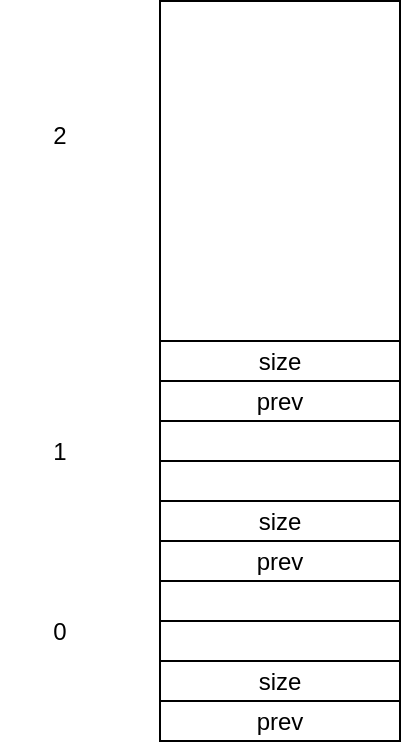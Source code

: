 <mxfile version="17.4.4" type="github">
  <diagram id="VY85fH9sjpnCF7EAXOxU" name="第 1 页">
    <mxGraphModel dx="652" dy="464" grid="1" gridSize="10" guides="1" tooltips="1" connect="1" arrows="1" fold="1" page="1" pageScale="1" pageWidth="827" pageHeight="1169" math="0" shadow="0">
      <root>
        <mxCell id="0" />
        <mxCell id="1" parent="0" />
        <mxCell id="16eC_LZ5tSBr5Gs4ktuF-3" value="" style="rounded=0;whiteSpace=wrap;html=1;" vertex="1" parent="1">
          <mxGeometry x="400" y="137.5" width="120" height="170" as="geometry" />
        </mxCell>
        <mxCell id="16eC_LZ5tSBr5Gs4ktuF-5" value="prev" style="rounded=0;whiteSpace=wrap;html=1;" vertex="1" parent="1">
          <mxGeometry x="400" y="487.5" width="120" height="20" as="geometry" />
        </mxCell>
        <mxCell id="16eC_LZ5tSBr5Gs4ktuF-7" value="size" style="rounded=0;whiteSpace=wrap;html=1;" vertex="1" parent="1">
          <mxGeometry x="400" y="467.5" width="120" height="20" as="geometry" />
        </mxCell>
        <mxCell id="16eC_LZ5tSBr5Gs4ktuF-8" value="&lt;span&gt;prev&lt;/span&gt;" style="rounded=0;whiteSpace=wrap;html=1;" vertex="1" parent="1">
          <mxGeometry x="400" y="407.5" width="120" height="20" as="geometry" />
        </mxCell>
        <mxCell id="16eC_LZ5tSBr5Gs4ktuF-9" value="&lt;span&gt;size&lt;/span&gt;" style="rounded=0;whiteSpace=wrap;html=1;" vertex="1" parent="1">
          <mxGeometry x="400" y="387.5" width="120" height="20" as="geometry" />
        </mxCell>
        <mxCell id="16eC_LZ5tSBr5Gs4ktuF-10" value="0" style="text;html=1;strokeColor=none;fillColor=none;align=center;verticalAlign=middle;whiteSpace=wrap;rounded=0;" vertex="1" parent="1">
          <mxGeometry x="320" y="437.5" width="60" height="30" as="geometry" />
        </mxCell>
        <mxCell id="16eC_LZ5tSBr5Gs4ktuF-11" value="1" style="text;html=1;strokeColor=none;fillColor=none;align=center;verticalAlign=middle;whiteSpace=wrap;rounded=0;" vertex="1" parent="1">
          <mxGeometry x="320" y="347.5" width="60" height="30" as="geometry" />
        </mxCell>
        <mxCell id="16eC_LZ5tSBr5Gs4ktuF-13" value="&lt;span&gt;prev&lt;/span&gt;" style="rounded=0;whiteSpace=wrap;html=1;" vertex="1" parent="1">
          <mxGeometry x="400" y="327.5" width="120" height="20" as="geometry" />
        </mxCell>
        <mxCell id="16eC_LZ5tSBr5Gs4ktuF-14" value="&lt;span&gt;size&lt;/span&gt;" style="rounded=0;whiteSpace=wrap;html=1;" vertex="1" parent="1">
          <mxGeometry x="400" y="307.5" width="120" height="20" as="geometry" />
        </mxCell>
        <mxCell id="16eC_LZ5tSBr5Gs4ktuF-15" value="2" style="text;html=1;strokeColor=none;fillColor=none;align=center;verticalAlign=middle;whiteSpace=wrap;rounded=0;" vertex="1" parent="1">
          <mxGeometry x="320" y="190" width="60" height="30" as="geometry" />
        </mxCell>
        <mxCell id="16eC_LZ5tSBr5Gs4ktuF-16" value="" style="rounded=0;whiteSpace=wrap;html=1;" vertex="1" parent="1">
          <mxGeometry x="400" y="347.5" width="120" height="20" as="geometry" />
        </mxCell>
        <mxCell id="16eC_LZ5tSBr5Gs4ktuF-17" value="" style="rounded=0;whiteSpace=wrap;html=1;" vertex="1" parent="1">
          <mxGeometry x="400" y="367.5" width="120" height="20" as="geometry" />
        </mxCell>
        <mxCell id="16eC_LZ5tSBr5Gs4ktuF-26" value="" style="rounded=0;whiteSpace=wrap;html=1;" vertex="1" parent="1">
          <mxGeometry x="400" y="447.5" width="120" height="20" as="geometry" />
        </mxCell>
        <mxCell id="16eC_LZ5tSBr5Gs4ktuF-27" value="" style="rounded=0;whiteSpace=wrap;html=1;" vertex="1" parent="1">
          <mxGeometry x="400" y="427.5" width="120" height="20" as="geometry" />
        </mxCell>
      </root>
    </mxGraphModel>
  </diagram>
</mxfile>
